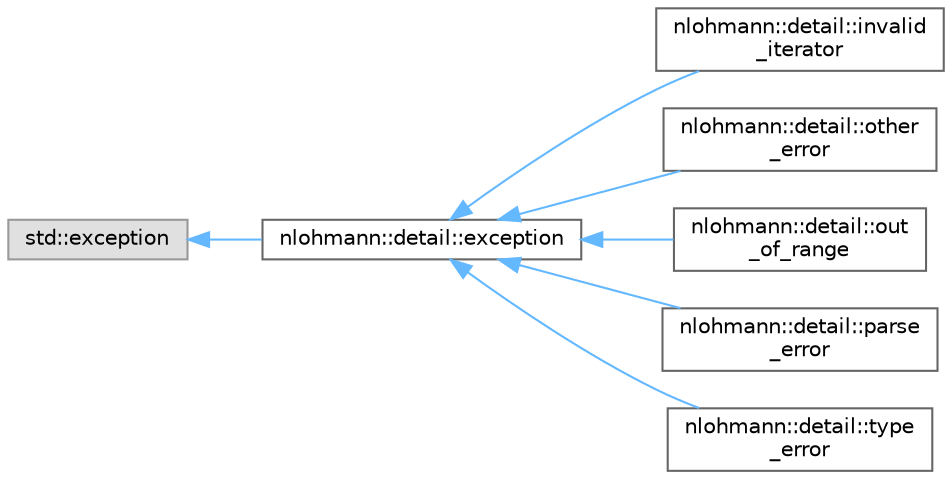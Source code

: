 digraph "Graphical Class Hierarchy"
{
 // INTERACTIVE_SVG=YES
 // LATEX_PDF_SIZE
  bgcolor="transparent";
  edge [fontname=Helvetica,fontsize=10,labelfontname=Helvetica,labelfontsize=10];
  node [fontname=Helvetica,fontsize=10,shape=box,height=0.2,width=0.4];
  rankdir="LR";
  Node0 [id="Node000000",label="std::exception",height=0.2,width=0.4,color="grey60", fillcolor="#E0E0E0", style="filled",tooltip=" "];
  Node0 -> Node1 [id="edge82_Node000000_Node000001",dir="back",color="steelblue1",style="solid",tooltip=" "];
  Node1 [id="Node000001",label="nlohmann::detail::exception",height=0.2,width=0.4,color="grey40", fillcolor="white", style="filled",URL="$a01053.html",tooltip="general exception of the basic_json class"];
  Node1 -> Node2 [id="edge83_Node000001_Node000002",dir="back",color="steelblue1",style="solid",tooltip=" "];
  Node2 [id="Node000002",label="nlohmann::detail::invalid\l_iterator",height=0.2,width=0.4,color="grey40", fillcolor="white", style="filled",URL="$a01061.html",tooltip="exception indicating errors with iterators"];
  Node1 -> Node3 [id="edge84_Node000001_Node000003",dir="back",color="steelblue1",style="solid",tooltip=" "];
  Node3 [id="Node000003",label="nlohmann::detail::other\l_error",height=0.2,width=0.4,color="grey40", fillcolor="white", style="filled",URL="$a01073.html",tooltip="exception indicating other library errors"];
  Node1 -> Node4 [id="edge85_Node000001_Node000004",dir="back",color="steelblue1",style="solid",tooltip=" "];
  Node4 [id="Node000004",label="nlohmann::detail::out\l_of_range",height=0.2,width=0.4,color="grey40", fillcolor="white", style="filled",URL="$a01069.html",tooltip="exception indicating access out of the defined range"];
  Node1 -> Node5 [id="edge86_Node000001_Node000005",dir="back",color="steelblue1",style="solid",tooltip=" "];
  Node5 [id="Node000005",label="nlohmann::detail::parse\l_error",height=0.2,width=0.4,color="grey40", fillcolor="white", style="filled",URL="$a01057.html",tooltip="exception indicating a parse error"];
  Node1 -> Node6 [id="edge87_Node000001_Node000006",dir="back",color="steelblue1",style="solid",tooltip=" "];
  Node6 [id="Node000006",label="nlohmann::detail::type\l_error",height=0.2,width=0.4,color="grey40", fillcolor="white", style="filled",URL="$a01065.html",tooltip="exception indicating executing a member function with a wrong type"];
}
